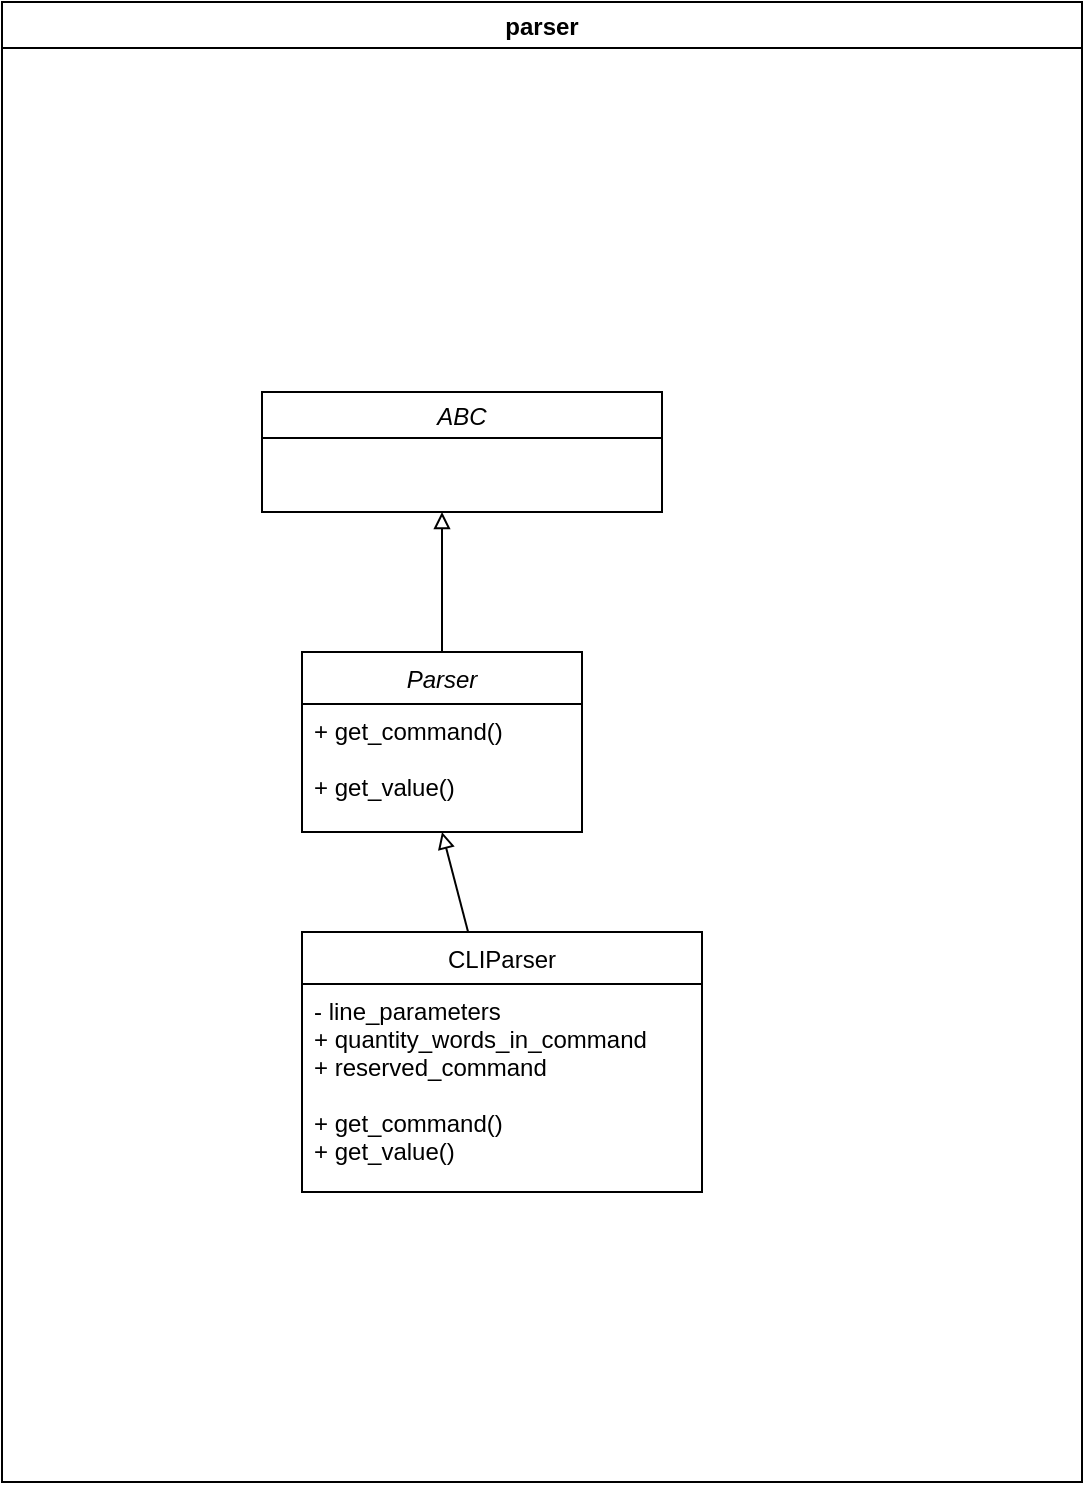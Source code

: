 <mxfile>
    <diagram id="SfSu4o0YidtO5QnXRJsU" name="Page-1">
        <mxGraphModel dx="1093" dy="2107" grid="1" gridSize="10" guides="1" tooltips="1" connect="1" arrows="1" fold="1" page="1" pageScale="1" pageWidth="827" pageHeight="1169" math="0" shadow="0">
            <root>
                <mxCell id="0"/>
                <mxCell id="1" parent="0"/>
                <mxCell id="2" value="ABC" style="swimlane;fontStyle=2" vertex="1" parent="1">
                    <mxGeometry x="210" y="170" width="200" height="60" as="geometry"/>
                </mxCell>
                <mxCell id="12" style="edgeStyle=none;html=1;endArrow=block;endFill=0;" edge="1" parent="1" source="3">
                    <mxGeometry relative="1" as="geometry">
                        <mxPoint x="300" y="230" as="targetPoint"/>
                    </mxGeometry>
                </mxCell>
                <mxCell id="3" value="Parser" style="swimlane;fontStyle=2;childLayout=stackLayout;horizontal=1;startSize=26;fillColor=none;horizontalStack=0;resizeParent=1;resizeParentMax=0;resizeLast=0;collapsible=1;marginBottom=0;" vertex="1" parent="1">
                    <mxGeometry x="230" y="300" width="140" height="90" as="geometry"/>
                </mxCell>
                <mxCell id="4" value="+ get_command()&#10;&#10;+ get_value()&#10;" style="text;strokeColor=none;fillColor=none;align=left;verticalAlign=top;spacingLeft=4;spacingRight=4;overflow=hidden;rotatable=0;points=[[0,0.5],[1,0.5]];portConstraint=eastwest;" vertex="1" parent="3">
                    <mxGeometry y="26" width="140" height="64" as="geometry"/>
                </mxCell>
                <mxCell id="11" style="edgeStyle=none;html=1;entryX=0.5;entryY=1;entryDx=0;entryDy=0;entryPerimeter=0;endArrow=block;endFill=0;" edge="1" parent="1" source="7" target="4">
                    <mxGeometry relative="1" as="geometry"/>
                </mxCell>
                <mxCell id="7" value="CLIParser" style="swimlane;fontStyle=0;childLayout=stackLayout;horizontal=1;startSize=26;fillColor=none;horizontalStack=0;resizeParent=1;resizeParentMax=0;resizeLast=0;collapsible=1;marginBottom=0;" vertex="1" parent="1">
                    <mxGeometry x="230" y="440" width="200" height="130" as="geometry"/>
                </mxCell>
                <mxCell id="8" value="- line_parameters&#10;+ quantity_words_in_command&#10;+ reserved_command&#10;&#10;+ get_command()&#10;+ get_value()" style="text;strokeColor=none;fillColor=none;align=left;verticalAlign=top;spacingLeft=4;spacingRight=4;overflow=hidden;rotatable=0;points=[[0,0.5],[1,0.5]];portConstraint=eastwest;" vertex="1" parent="7">
                    <mxGeometry y="26" width="200" height="104" as="geometry"/>
                </mxCell>
                <mxCell id="13" value="parser" style="swimlane;" vertex="1" parent="1">
                    <mxGeometry x="80" y="-25" width="540" height="740" as="geometry"/>
                </mxCell>
            </root>
        </mxGraphModel>
    </diagram>
</mxfile>